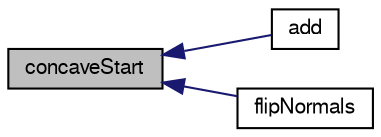 digraph "concaveStart"
{
  bgcolor="transparent";
  edge [fontname="FreeSans",fontsize="10",labelfontname="FreeSans",labelfontsize="10"];
  node [fontname="FreeSans",fontsize="10",shape=record];
  rankdir="LR";
  Node618 [label="concaveStart",height=0.2,width=0.4,color="black", fillcolor="grey75", style="filled", fontcolor="black"];
  Node618 -> Node619 [dir="back",color="midnightblue",fontsize="10",style="solid",fontname="FreeSans"];
  Node619 [label="add",height=0.2,width=0.4,color="black",URL="$a21786.html#af07e0aa40a7a71b92a74dd6b77a44ad3",tooltip="Add extendedEdgeMesh. No filtering of duplicates. "];
  Node618 -> Node620 [dir="back",color="midnightblue",fontsize="10",style="solid",fontname="FreeSans"];
  Node620 [label="flipNormals",height=0.2,width=0.4,color="black",URL="$a21786.html#ace7a4ec5b5de12179b1d4194ea408066",tooltip="Flip normals. All concave become convex, all internal external. "];
}
